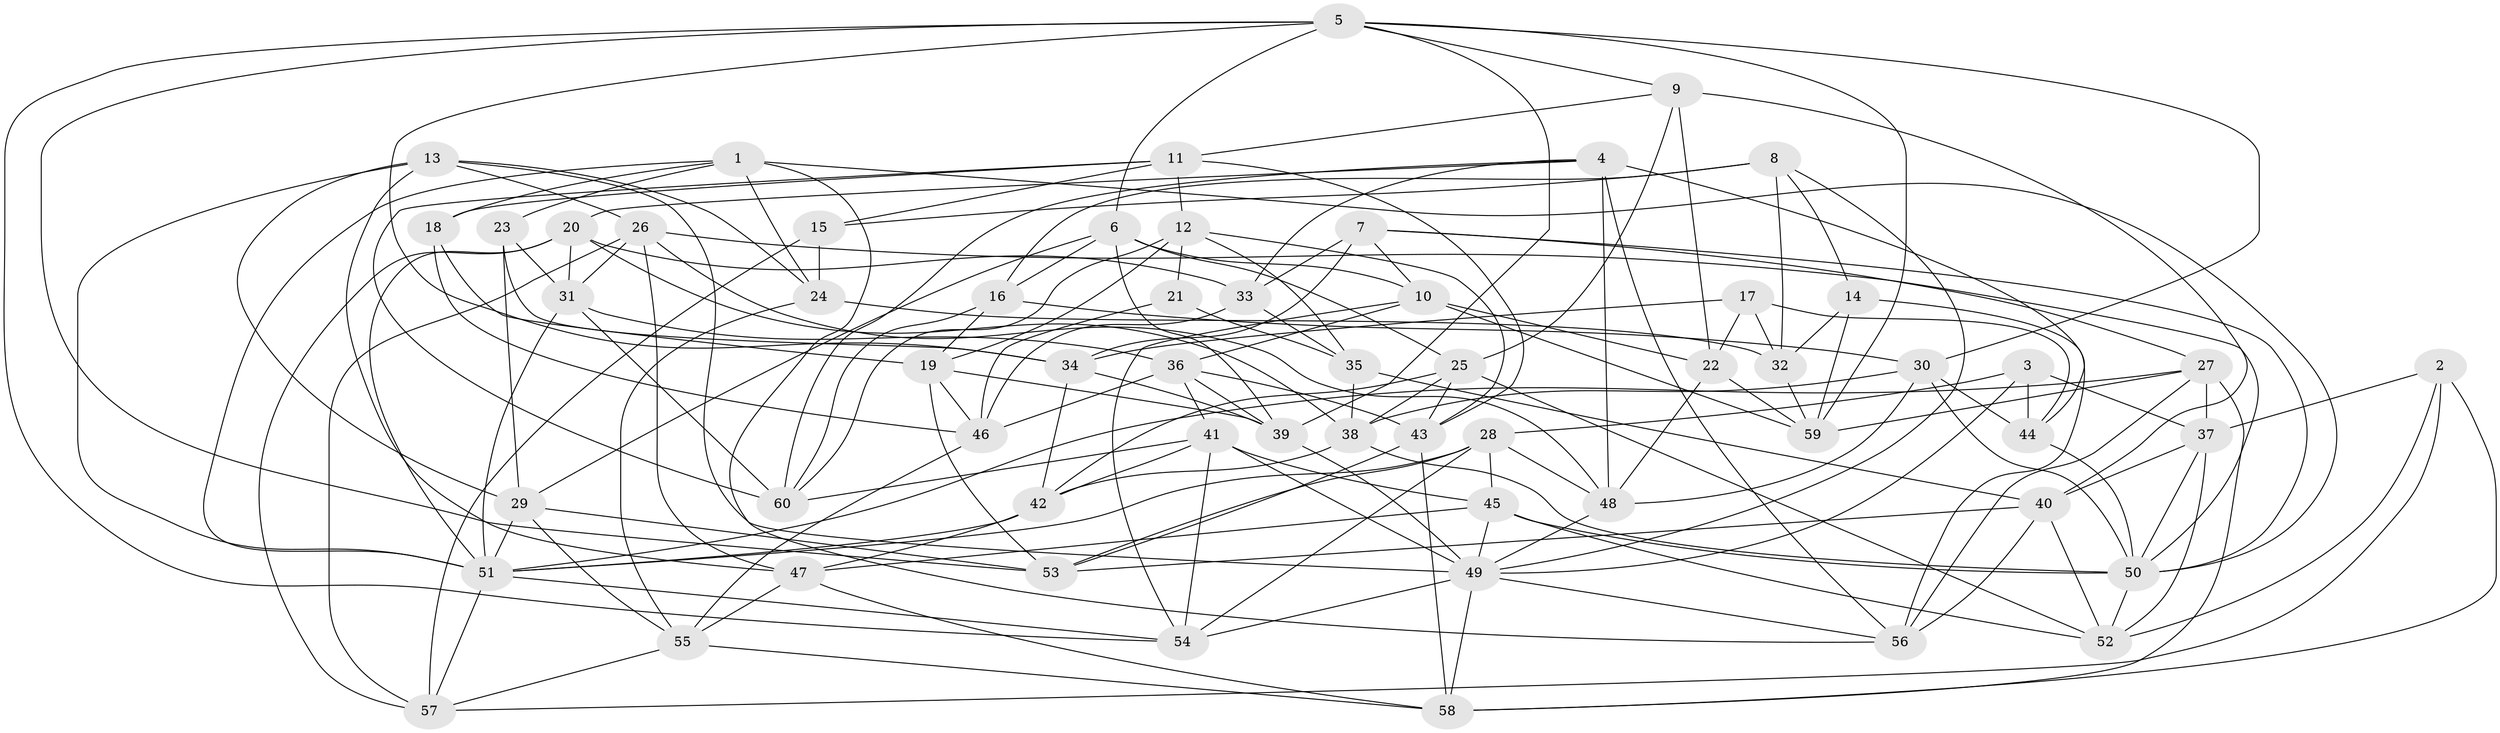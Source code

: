 // original degree distribution, {4: 1.0}
// Generated by graph-tools (version 1.1) at 2025/26/03/09/25 03:26:50]
// undirected, 60 vertices, 173 edges
graph export_dot {
graph [start="1"]
  node [color=gray90,style=filled];
  1;
  2;
  3;
  4;
  5;
  6;
  7;
  8;
  9;
  10;
  11;
  12;
  13;
  14;
  15;
  16;
  17;
  18;
  19;
  20;
  21;
  22;
  23;
  24;
  25;
  26;
  27;
  28;
  29;
  30;
  31;
  32;
  33;
  34;
  35;
  36;
  37;
  38;
  39;
  40;
  41;
  42;
  43;
  44;
  45;
  46;
  47;
  48;
  49;
  50;
  51;
  52;
  53;
  54;
  55;
  56;
  57;
  58;
  59;
  60;
  1 -- 18 [weight=1.0];
  1 -- 23 [weight=1.0];
  1 -- 24 [weight=1.0];
  1 -- 50 [weight=1.0];
  1 -- 51 [weight=1.0];
  1 -- 56 [weight=1.0];
  2 -- 37 [weight=1.0];
  2 -- 52 [weight=1.0];
  2 -- 57 [weight=1.0];
  2 -- 58 [weight=1.0];
  3 -- 28 [weight=1.0];
  3 -- 37 [weight=1.0];
  3 -- 44 [weight=1.0];
  3 -- 49 [weight=1.0];
  4 -- 20 [weight=1.0];
  4 -- 33 [weight=1.0];
  4 -- 44 [weight=1.0];
  4 -- 48 [weight=1.0];
  4 -- 56 [weight=1.0];
  4 -- 60 [weight=1.0];
  5 -- 6 [weight=1.0];
  5 -- 9 [weight=1.0];
  5 -- 30 [weight=1.0];
  5 -- 34 [weight=1.0];
  5 -- 39 [weight=1.0];
  5 -- 53 [weight=1.0];
  5 -- 54 [weight=1.0];
  5 -- 59 [weight=1.0];
  6 -- 10 [weight=1.0];
  6 -- 16 [weight=1.0];
  6 -- 25 [weight=1.0];
  6 -- 29 [weight=1.0];
  6 -- 39 [weight=1.0];
  7 -- 10 [weight=1.0];
  7 -- 27 [weight=1.0];
  7 -- 33 [weight=2.0];
  7 -- 34 [weight=1.0];
  7 -- 50 [weight=1.0];
  8 -- 14 [weight=1.0];
  8 -- 15 [weight=1.0];
  8 -- 16 [weight=2.0];
  8 -- 32 [weight=1.0];
  8 -- 49 [weight=1.0];
  9 -- 11 [weight=1.0];
  9 -- 22 [weight=2.0];
  9 -- 25 [weight=1.0];
  9 -- 40 [weight=1.0];
  10 -- 22 [weight=1.0];
  10 -- 36 [weight=1.0];
  10 -- 54 [weight=1.0];
  10 -- 59 [weight=1.0];
  11 -- 12 [weight=1.0];
  11 -- 15 [weight=1.0];
  11 -- 18 [weight=1.0];
  11 -- 43 [weight=1.0];
  11 -- 60 [weight=1.0];
  12 -- 19 [weight=1.0];
  12 -- 21 [weight=1.0];
  12 -- 35 [weight=1.0];
  12 -- 43 [weight=1.0];
  12 -- 60 [weight=1.0];
  13 -- 24 [weight=1.0];
  13 -- 26 [weight=1.0];
  13 -- 29 [weight=1.0];
  13 -- 47 [weight=1.0];
  13 -- 49 [weight=1.0];
  13 -- 51 [weight=1.0];
  14 -- 32 [weight=1.0];
  14 -- 56 [weight=1.0];
  14 -- 59 [weight=1.0];
  15 -- 24 [weight=1.0];
  15 -- 57 [weight=1.0];
  16 -- 19 [weight=1.0];
  16 -- 30 [weight=1.0];
  16 -- 60 [weight=1.0];
  17 -- 22 [weight=1.0];
  17 -- 32 [weight=1.0];
  17 -- 34 [weight=1.0];
  17 -- 44 [weight=1.0];
  18 -- 19 [weight=1.0];
  18 -- 46 [weight=1.0];
  19 -- 39 [weight=1.0];
  19 -- 46 [weight=1.0];
  19 -- 53 [weight=1.0];
  20 -- 31 [weight=1.0];
  20 -- 33 [weight=1.0];
  20 -- 38 [weight=1.0];
  20 -- 51 [weight=1.0];
  20 -- 57 [weight=1.0];
  21 -- 35 [weight=2.0];
  21 -- 46 [weight=1.0];
  22 -- 48 [weight=1.0];
  22 -- 59 [weight=1.0];
  23 -- 29 [weight=1.0];
  23 -- 31 [weight=1.0];
  23 -- 34 [weight=1.0];
  24 -- 32 [weight=2.0];
  24 -- 55 [weight=1.0];
  25 -- 38 [weight=1.0];
  25 -- 42 [weight=1.0];
  25 -- 43 [weight=1.0];
  25 -- 52 [weight=1.0];
  26 -- 31 [weight=1.0];
  26 -- 47 [weight=1.0];
  26 -- 48 [weight=1.0];
  26 -- 50 [weight=1.0];
  26 -- 57 [weight=1.0];
  27 -- 37 [weight=1.0];
  27 -- 51 [weight=1.0];
  27 -- 56 [weight=1.0];
  27 -- 58 [weight=1.0];
  27 -- 59 [weight=1.0];
  28 -- 45 [weight=1.0];
  28 -- 48 [weight=1.0];
  28 -- 51 [weight=1.0];
  28 -- 53 [weight=1.0];
  28 -- 54 [weight=1.0];
  29 -- 51 [weight=1.0];
  29 -- 53 [weight=1.0];
  29 -- 55 [weight=1.0];
  30 -- 38 [weight=1.0];
  30 -- 44 [weight=1.0];
  30 -- 48 [weight=1.0];
  30 -- 50 [weight=1.0];
  31 -- 36 [weight=1.0];
  31 -- 51 [weight=1.0];
  31 -- 60 [weight=1.0];
  32 -- 59 [weight=1.0];
  33 -- 35 [weight=1.0];
  33 -- 46 [weight=1.0];
  34 -- 39 [weight=1.0];
  34 -- 42 [weight=1.0];
  35 -- 38 [weight=1.0];
  35 -- 40 [weight=1.0];
  36 -- 39 [weight=1.0];
  36 -- 41 [weight=1.0];
  36 -- 43 [weight=1.0];
  36 -- 46 [weight=1.0];
  37 -- 40 [weight=1.0];
  37 -- 50 [weight=1.0];
  37 -- 52 [weight=1.0];
  38 -- 42 [weight=1.0];
  38 -- 50 [weight=1.0];
  39 -- 49 [weight=1.0];
  40 -- 52 [weight=1.0];
  40 -- 53 [weight=1.0];
  40 -- 56 [weight=1.0];
  41 -- 42 [weight=1.0];
  41 -- 45 [weight=1.0];
  41 -- 49 [weight=1.0];
  41 -- 54 [weight=1.0];
  41 -- 60 [weight=1.0];
  42 -- 47 [weight=1.0];
  42 -- 51 [weight=1.0];
  43 -- 53 [weight=1.0];
  43 -- 58 [weight=1.0];
  44 -- 50 [weight=2.0];
  45 -- 47 [weight=1.0];
  45 -- 49 [weight=1.0];
  45 -- 50 [weight=1.0];
  45 -- 52 [weight=1.0];
  46 -- 55 [weight=1.0];
  47 -- 55 [weight=1.0];
  47 -- 58 [weight=1.0];
  48 -- 49 [weight=1.0];
  49 -- 54 [weight=1.0];
  49 -- 56 [weight=1.0];
  49 -- 58 [weight=1.0];
  50 -- 52 [weight=1.0];
  51 -- 54 [weight=1.0];
  51 -- 57 [weight=1.0];
  55 -- 57 [weight=1.0];
  55 -- 58 [weight=1.0];
}

